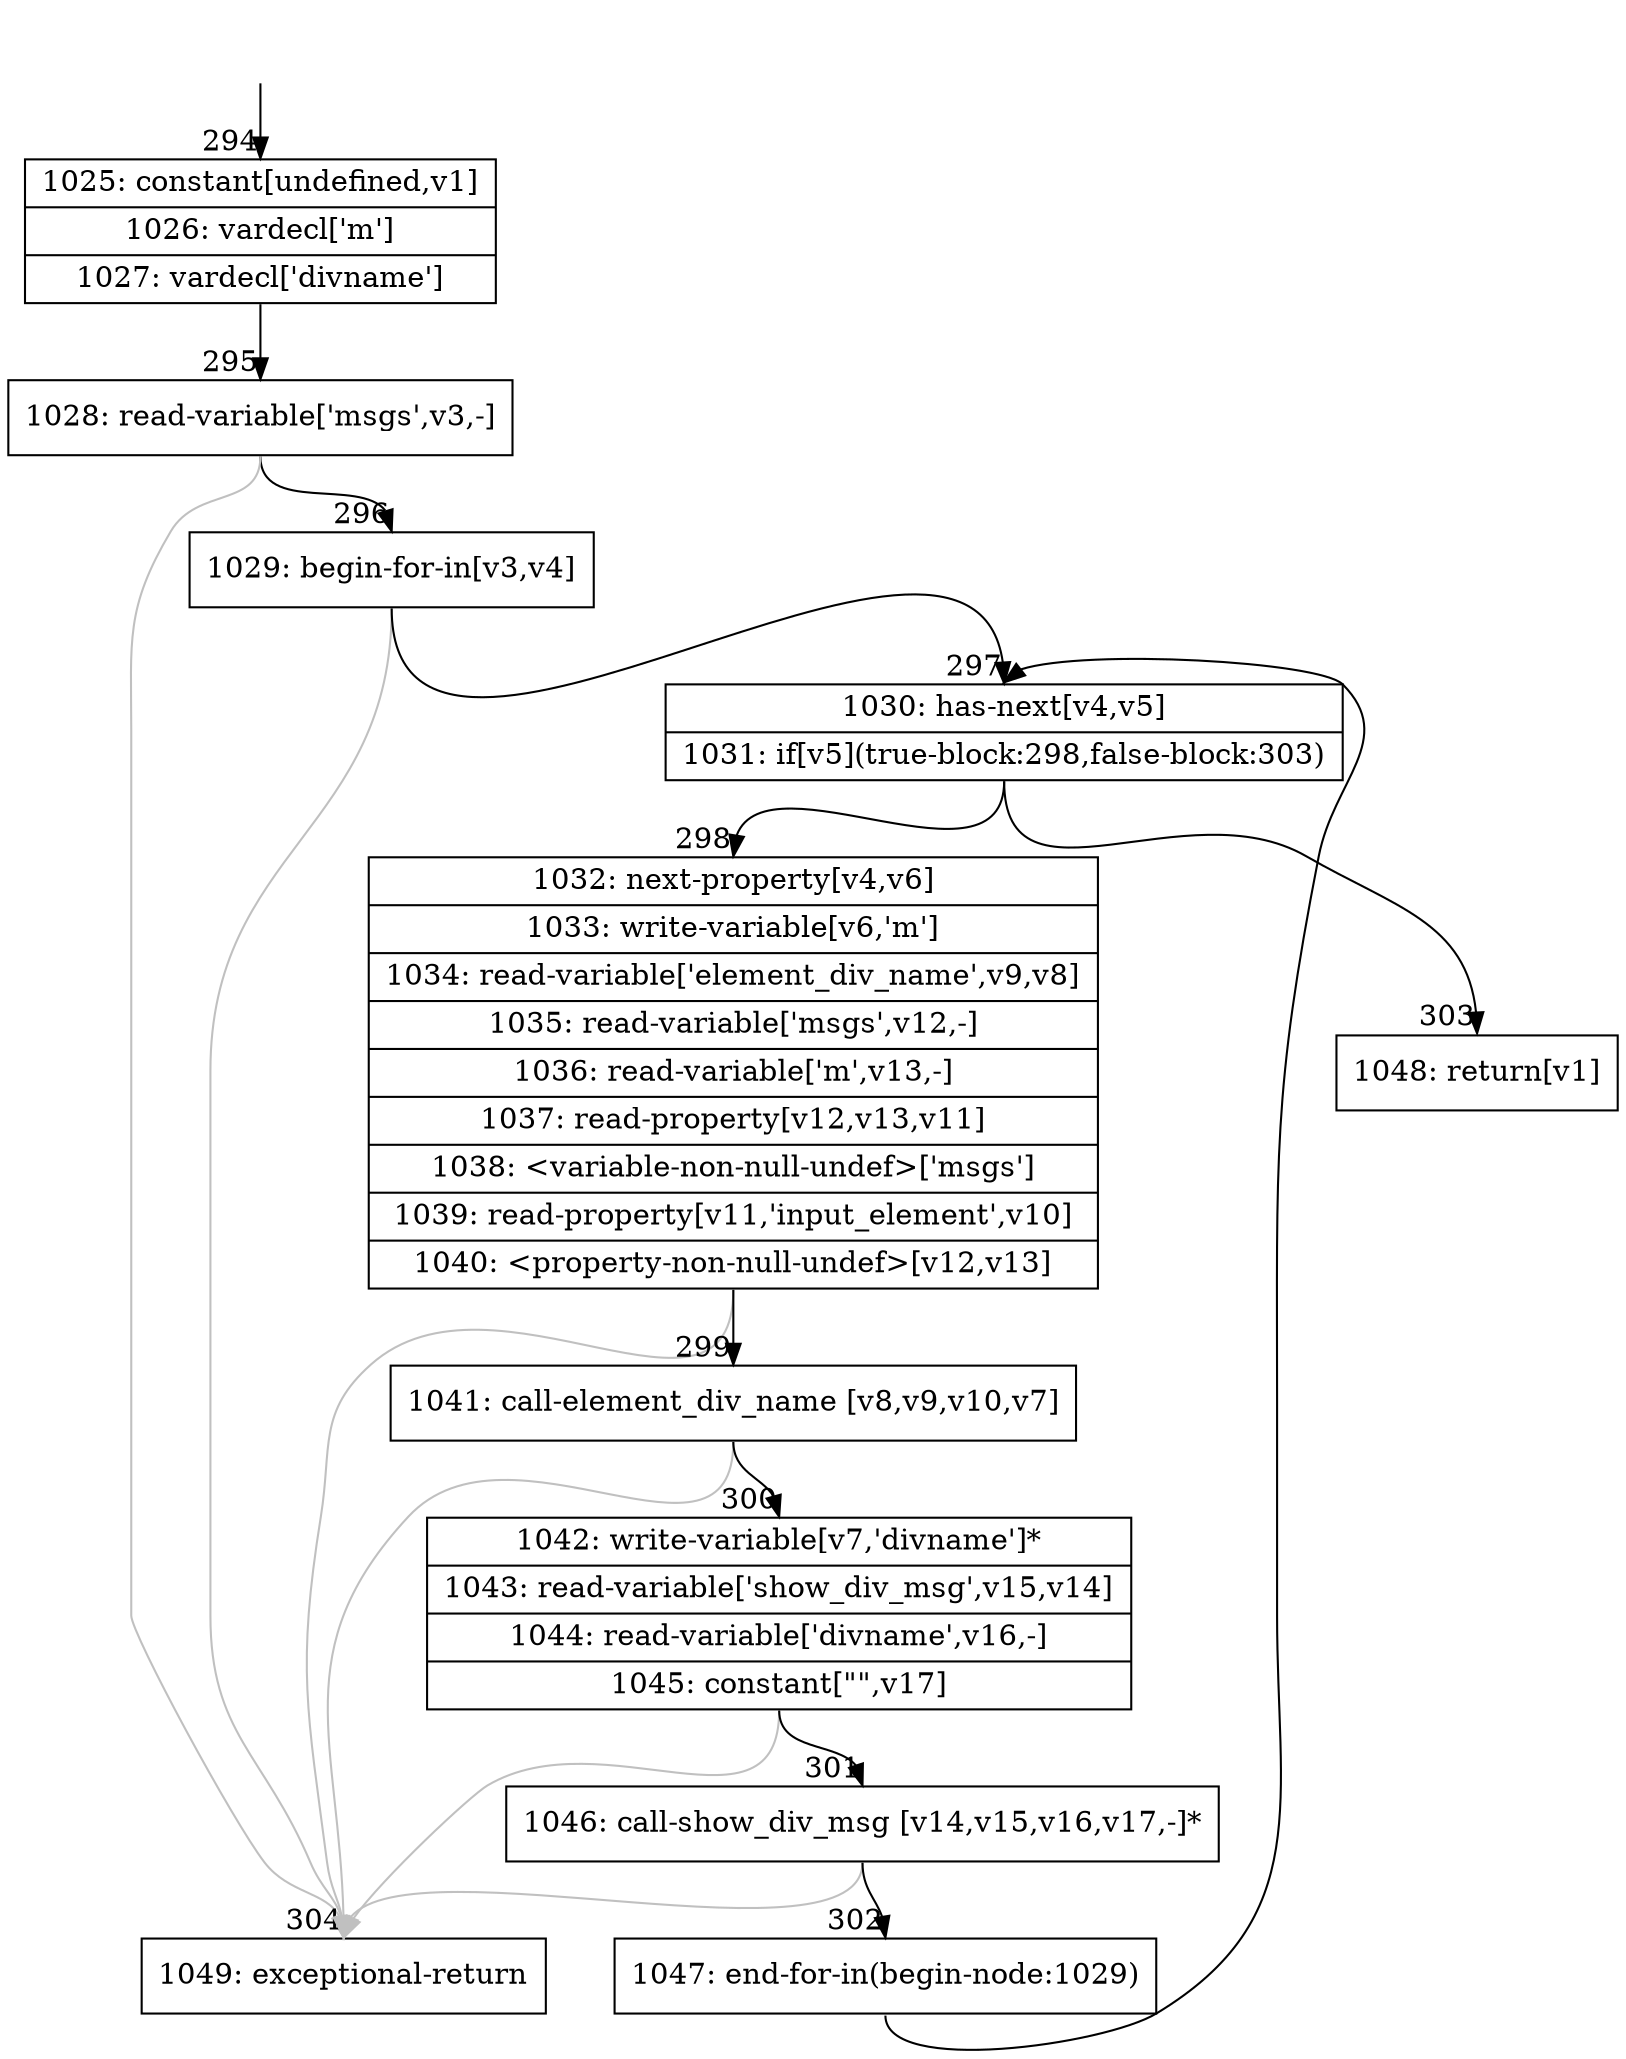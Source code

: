 digraph {
rankdir="TD"
BB_entry31[shape=none,label=""];
BB_entry31 -> BB294 [tailport=s, headport=n, headlabel="    294"]
BB294 [shape=record label="{1025: constant[undefined,v1]|1026: vardecl['m']|1027: vardecl['divname']}" ] 
BB294 -> BB295 [tailport=s, headport=n, headlabel="      295"]
BB295 [shape=record label="{1028: read-variable['msgs',v3,-]}" ] 
BB295 -> BB296 [tailport=s, headport=n, headlabel="      296"]
BB295 -> BB304 [tailport=s, headport=n, color=gray, headlabel="      304"]
BB296 [shape=record label="{1029: begin-for-in[v3,v4]}" ] 
BB296 -> BB297 [tailport=s, headport=n, headlabel="      297"]
BB296 -> BB304 [tailport=s, headport=n, color=gray]
BB297 [shape=record label="{1030: has-next[v4,v5]|1031: if[v5](true-block:298,false-block:303)}" ] 
BB297 -> BB298 [tailport=s, headport=n, headlabel="      298"]
BB297 -> BB303 [tailport=s, headport=n, headlabel="      303"]
BB298 [shape=record label="{1032: next-property[v4,v6]|1033: write-variable[v6,'m']|1034: read-variable['element_div_name',v9,v8]|1035: read-variable['msgs',v12,-]|1036: read-variable['m',v13,-]|1037: read-property[v12,v13,v11]|1038: \<variable-non-null-undef\>['msgs']|1039: read-property[v11,'input_element',v10]|1040: \<property-non-null-undef\>[v12,v13]}" ] 
BB298 -> BB299 [tailport=s, headport=n, headlabel="      299"]
BB298 -> BB304 [tailport=s, headport=n, color=gray]
BB299 [shape=record label="{1041: call-element_div_name [v8,v9,v10,v7]}" ] 
BB299 -> BB300 [tailport=s, headport=n, headlabel="      300"]
BB299 -> BB304 [tailport=s, headport=n, color=gray]
BB300 [shape=record label="{1042: write-variable[v7,'divname']*|1043: read-variable['show_div_msg',v15,v14]|1044: read-variable['divname',v16,-]|1045: constant[\"\",v17]}" ] 
BB300 -> BB301 [tailport=s, headport=n, headlabel="      301"]
BB300 -> BB304 [tailport=s, headport=n, color=gray]
BB301 [shape=record label="{1046: call-show_div_msg [v14,v15,v16,v17,-]*}" ] 
BB301 -> BB302 [tailport=s, headport=n, headlabel="      302"]
BB301 -> BB304 [tailport=s, headport=n, color=gray]
BB302 [shape=record label="{1047: end-for-in(begin-node:1029)}" ] 
BB302 -> BB297 [tailport=s, headport=n]
BB303 [shape=record label="{1048: return[v1]}" ] 
BB304 [shape=record label="{1049: exceptional-return}" ] 
//#$~ 429
}
